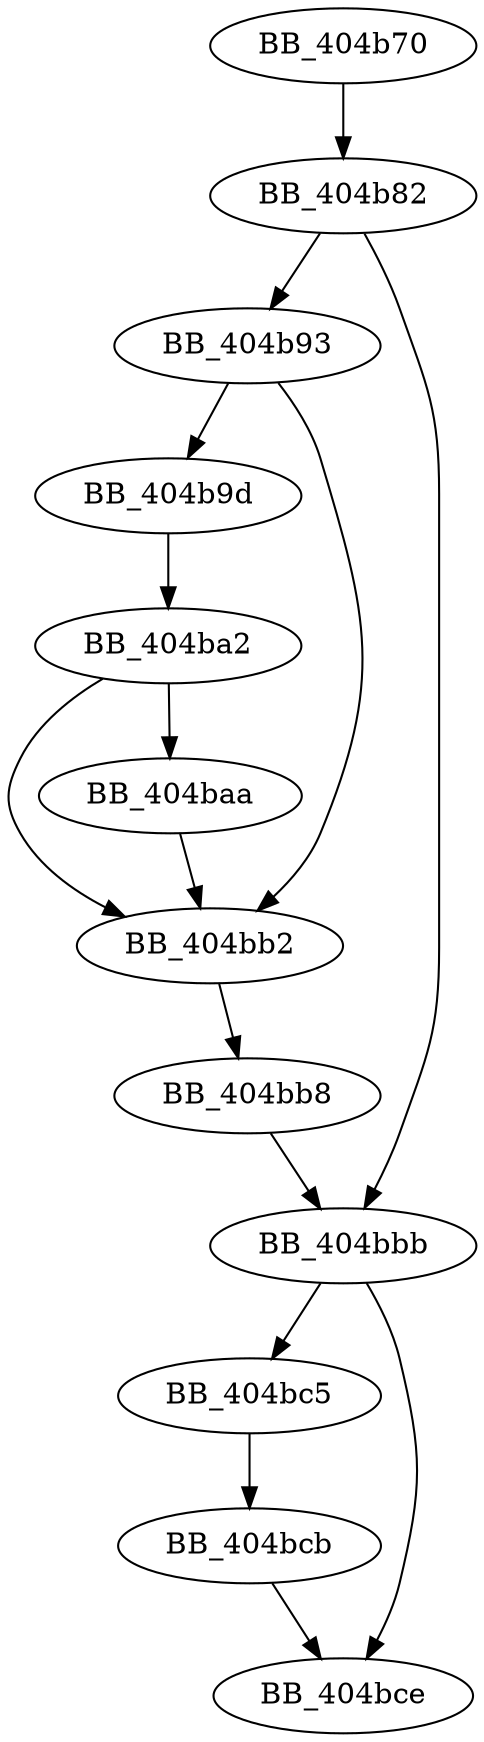 DiGraph sub_404B70{
BB_404b70->BB_404b82
BB_404b82->BB_404b93
BB_404b82->BB_404bbb
BB_404b93->BB_404b9d
BB_404b93->BB_404bb2
BB_404b9d->BB_404ba2
BB_404ba2->BB_404baa
BB_404ba2->BB_404bb2
BB_404baa->BB_404bb2
BB_404bb2->BB_404bb8
BB_404bb8->BB_404bbb
BB_404bbb->BB_404bc5
BB_404bbb->BB_404bce
BB_404bc5->BB_404bcb
BB_404bcb->BB_404bce
}
